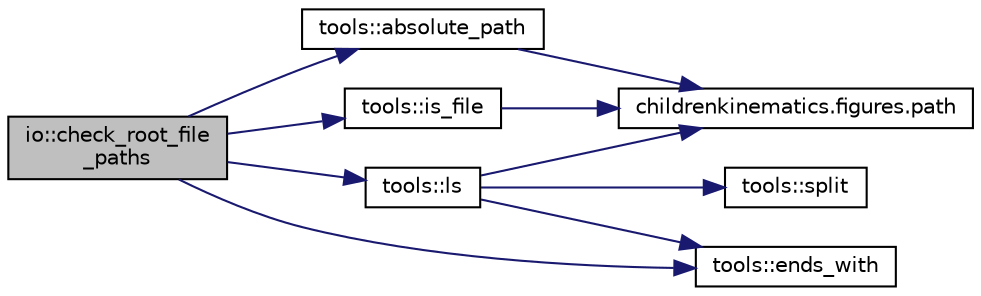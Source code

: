 digraph "io::check_root_file_paths"
{
 // INTERACTIVE_SVG=YES
 // LATEX_PDF_SIZE
  edge [fontname="Helvetica",fontsize="10",labelfontname="Helvetica",labelfontsize="10"];
  node [fontname="Helvetica",fontsize="10",shape=record];
  rankdir="LR";
  Node1 [label="io::check_root_file\l_paths",height=0.2,width=0.4,color="black", fillcolor="grey75", style="filled", fontcolor="black",tooltip="Checks the validity or accessibility of ROOT file paths defined in settings or configurations."];
  Node1 -> Node2 [color="midnightblue",fontsize="10",style="solid",fontname="Helvetica"];
  Node2 [label="tools::absolute_path",height=0.2,width=0.4,color="black", fillcolor="white", style="filled",URL="$classtools.html#a408b66ad73b7b4bb962634c14a55b619",tooltip="Converts a relative path to an absolute path."];
  Node2 -> Node3 [color="midnightblue",fontsize="10",style="solid",fontname="Helvetica"];
  Node3 [label="childrenkinematics.figures.path",height=0.2,width=0.4,color="black", fillcolor="white", style="filled",URL="$namespacechildrenkinematics_1_1figures.html#a4b217acaa3fe7d5c60c04978cbf782dc",tooltip=" "];
  Node1 -> Node4 [color="midnightblue",fontsize="10",style="solid",fontname="Helvetica"];
  Node4 [label="tools::ends_with",height=0.2,width=0.4,color="black", fillcolor="white", style="filled",URL="$classtools.html#a3d538da5310467c9321b27cd6a75b9af",tooltip="Checks if a string ends with a specific substring."];
  Node1 -> Node5 [color="midnightblue",fontsize="10",style="solid",fontname="Helvetica"];
  Node5 [label="tools::is_file",height=0.2,width=0.4,color="black", fillcolor="white", style="filled",URL="$classtools.html#a47d3d261edcb898daab56721e18d1e67",tooltip="Checks if a path refers to an existing file."];
  Node5 -> Node3 [color="midnightblue",fontsize="10",style="solid",fontname="Helvetica"];
  Node1 -> Node6 [color="midnightblue",fontsize="10",style="solid",fontname="Helvetica"];
  Node6 [label="tools::ls",height=0.2,width=0.4,color="black", fillcolor="white", style="filled",URL="$classtools.html#a5ab0f2cc351dd97951358ebe19e9c18d",tooltip="Lists files in a directory, optionally filtered by extension."];
  Node6 -> Node4 [color="midnightblue",fontsize="10",style="solid",fontname="Helvetica"];
  Node6 -> Node3 [color="midnightblue",fontsize="10",style="solid",fontname="Helvetica"];
  Node6 -> Node7 [color="midnightblue",fontsize="10",style="solid",fontname="Helvetica"];
  Node7 [label="tools::split",height=0.2,width=0.4,color="black", fillcolor="white", style="filled",URL="$classtools.html#a352a6965f2f3c768f0f4ecd1f978fcc0",tooltip="Splits a string into a vector of substrings based on a delimiter."];
}
